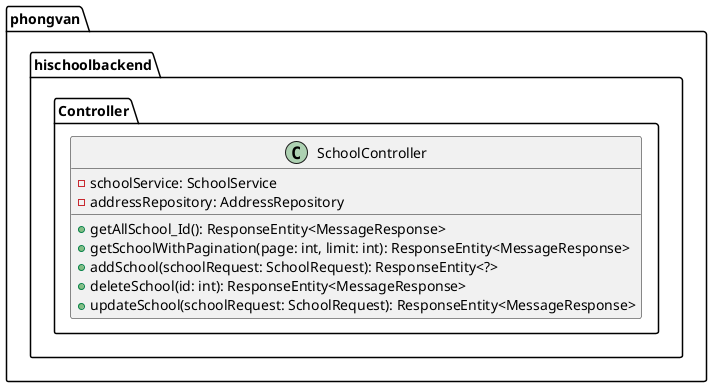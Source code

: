 @startuml

package phongvan.hischoolbackend.Controller {
    class SchoolController {
        - schoolService: SchoolService
        - addressRepository: AddressRepository

        + getAllSchool_Id(): ResponseEntity<MessageResponse>
        + getSchoolWithPagination(page: int, limit: int): ResponseEntity<MessageResponse>
        + addSchool(schoolRequest: SchoolRequest): ResponseEntity<?>
        + deleteSchool(id: int): ResponseEntity<MessageResponse>
        + updateSchool(schoolRequest: SchoolRequest): ResponseEntity<MessageResponse>
    }
}

@enduml
